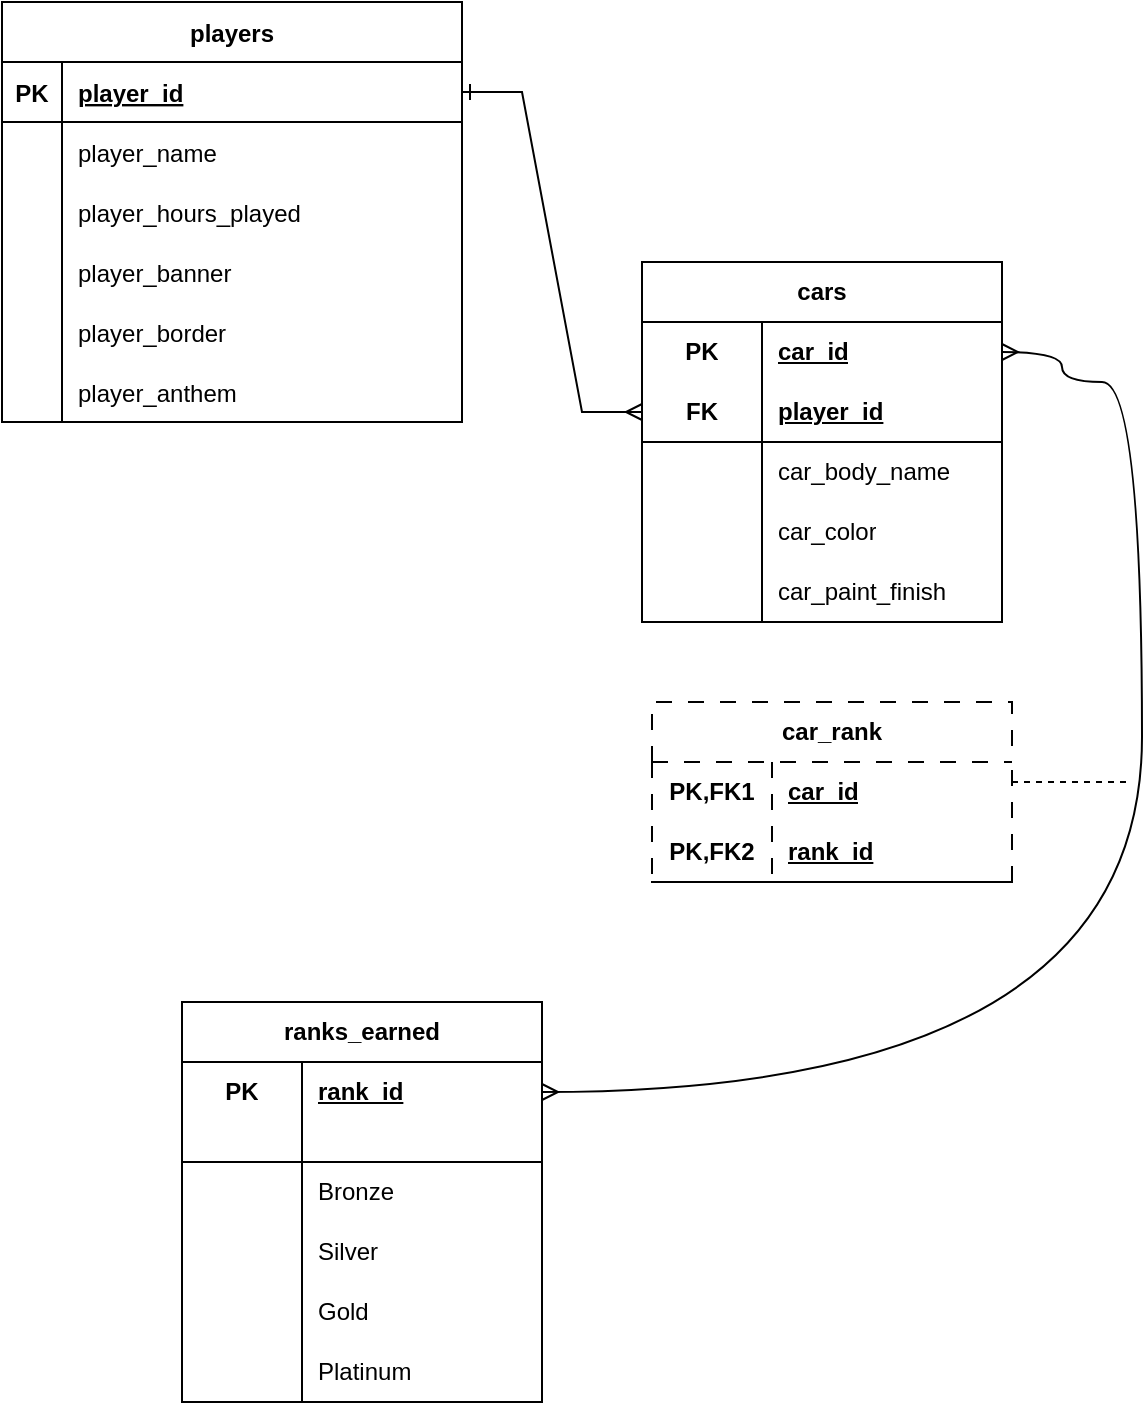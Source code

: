 <mxfile version="21.6.5" type="device">
  <diagram id="R2lEEEUBdFMjLlhIrx00" name="Page-1">
    <mxGraphModel dx="2268" dy="828" grid="1" gridSize="10" guides="1" tooltips="1" connect="1" arrows="1" fold="1" page="1" pageScale="1" pageWidth="850" pageHeight="1100" math="0" shadow="0" extFonts="Permanent Marker^https://fonts.googleapis.com/css?family=Permanent+Marker">
      <root>
        <mxCell id="0" />
        <mxCell id="1" parent="0" />
        <mxCell id="hbf2CQI7WmGa0Ki9Xwy0-67" value="players" style="shape=table;startSize=30;container=1;collapsible=1;childLayout=tableLayout;fixedRows=1;rowLines=0;fontStyle=1;align=center;resizeLast=1;" parent="1" vertex="1">
          <mxGeometry x="-580" y="30" width="230" height="210" as="geometry" />
        </mxCell>
        <mxCell id="hbf2CQI7WmGa0Ki9Xwy0-68" value="" style="shape=partialRectangle;collapsible=0;dropTarget=0;pointerEvents=0;fillColor=none;points=[[0,0.5],[1,0.5]];portConstraint=eastwest;top=0;left=0;right=0;bottom=1;" parent="hbf2CQI7WmGa0Ki9Xwy0-67" vertex="1">
          <mxGeometry y="30" width="230" height="30" as="geometry" />
        </mxCell>
        <mxCell id="hbf2CQI7WmGa0Ki9Xwy0-69" value="PK" style="shape=partialRectangle;overflow=hidden;connectable=0;fillColor=none;top=0;left=0;bottom=0;right=0;fontStyle=1;" parent="hbf2CQI7WmGa0Ki9Xwy0-68" vertex="1">
          <mxGeometry width="30" height="30" as="geometry">
            <mxRectangle width="30" height="30" as="alternateBounds" />
          </mxGeometry>
        </mxCell>
        <mxCell id="hbf2CQI7WmGa0Ki9Xwy0-70" value="player_id" style="shape=partialRectangle;overflow=hidden;connectable=0;fillColor=none;top=0;left=0;bottom=0;right=0;align=left;spacingLeft=6;fontStyle=5;" parent="hbf2CQI7WmGa0Ki9Xwy0-68" vertex="1">
          <mxGeometry x="30" width="200" height="30" as="geometry">
            <mxRectangle width="200" height="30" as="alternateBounds" />
          </mxGeometry>
        </mxCell>
        <mxCell id="hbf2CQI7WmGa0Ki9Xwy0-71" value="" style="shape=partialRectangle;collapsible=0;dropTarget=0;pointerEvents=0;fillColor=none;points=[[0,0.5],[1,0.5]];portConstraint=eastwest;top=0;left=0;right=0;bottom=0;" parent="hbf2CQI7WmGa0Ki9Xwy0-67" vertex="1">
          <mxGeometry y="60" width="230" height="30" as="geometry" />
        </mxCell>
        <mxCell id="hbf2CQI7WmGa0Ki9Xwy0-72" value="" style="shape=partialRectangle;overflow=hidden;connectable=0;fillColor=none;top=0;left=0;bottom=0;right=0;" parent="hbf2CQI7WmGa0Ki9Xwy0-71" vertex="1">
          <mxGeometry width="30" height="30" as="geometry">
            <mxRectangle width="30" height="30" as="alternateBounds" />
          </mxGeometry>
        </mxCell>
        <mxCell id="hbf2CQI7WmGa0Ki9Xwy0-73" value="player_name" style="shape=partialRectangle;overflow=hidden;connectable=0;fillColor=none;top=0;left=0;bottom=0;right=0;align=left;spacingLeft=6;" parent="hbf2CQI7WmGa0Ki9Xwy0-71" vertex="1">
          <mxGeometry x="30" width="200" height="30" as="geometry">
            <mxRectangle width="200" height="30" as="alternateBounds" />
          </mxGeometry>
        </mxCell>
        <mxCell id="hbf2CQI7WmGa0Ki9Xwy0-74" value="" style="shape=partialRectangle;collapsible=0;dropTarget=0;pointerEvents=0;fillColor=none;points=[[0,0.5],[1,0.5]];portConstraint=eastwest;top=0;left=0;right=0;bottom=0;" parent="hbf2CQI7WmGa0Ki9Xwy0-67" vertex="1">
          <mxGeometry y="90" width="230" height="30" as="geometry" />
        </mxCell>
        <mxCell id="hbf2CQI7WmGa0Ki9Xwy0-75" value="" style="shape=partialRectangle;overflow=hidden;connectable=0;fillColor=none;top=0;left=0;bottom=0;right=0;" parent="hbf2CQI7WmGa0Ki9Xwy0-74" vertex="1">
          <mxGeometry width="30" height="30" as="geometry">
            <mxRectangle width="30" height="30" as="alternateBounds" />
          </mxGeometry>
        </mxCell>
        <mxCell id="hbf2CQI7WmGa0Ki9Xwy0-76" value="player_hours_played" style="shape=partialRectangle;overflow=hidden;connectable=0;fillColor=none;top=0;left=0;bottom=0;right=0;align=left;spacingLeft=6;" parent="hbf2CQI7WmGa0Ki9Xwy0-74" vertex="1">
          <mxGeometry x="30" width="200" height="30" as="geometry">
            <mxRectangle width="200" height="30" as="alternateBounds" />
          </mxGeometry>
        </mxCell>
        <mxCell id="hbf2CQI7WmGa0Ki9Xwy0-77" value="" style="shape=partialRectangle;collapsible=0;dropTarget=0;pointerEvents=0;fillColor=none;points=[[0,0.5],[1,0.5]];portConstraint=eastwest;top=0;left=0;right=0;bottom=0;" parent="hbf2CQI7WmGa0Ki9Xwy0-67" vertex="1">
          <mxGeometry y="120" width="230" height="30" as="geometry" />
        </mxCell>
        <mxCell id="hbf2CQI7WmGa0Ki9Xwy0-78" value="" style="shape=partialRectangle;overflow=hidden;connectable=0;fillColor=none;top=0;left=0;bottom=0;right=0;" parent="hbf2CQI7WmGa0Ki9Xwy0-77" vertex="1">
          <mxGeometry width="30" height="30" as="geometry">
            <mxRectangle width="30" height="30" as="alternateBounds" />
          </mxGeometry>
        </mxCell>
        <mxCell id="hbf2CQI7WmGa0Ki9Xwy0-79" value="player_banner" style="shape=partialRectangle;overflow=hidden;connectable=0;fillColor=none;top=0;left=0;bottom=0;right=0;align=left;spacingLeft=6;" parent="hbf2CQI7WmGa0Ki9Xwy0-77" vertex="1">
          <mxGeometry x="30" width="200" height="30" as="geometry">
            <mxRectangle width="200" height="30" as="alternateBounds" />
          </mxGeometry>
        </mxCell>
        <mxCell id="hbf2CQI7WmGa0Ki9Xwy0-80" value="" style="shape=partialRectangle;collapsible=0;dropTarget=0;pointerEvents=0;fillColor=none;points=[[0,0.5],[1,0.5]];portConstraint=eastwest;top=0;left=0;right=0;bottom=0;" parent="hbf2CQI7WmGa0Ki9Xwy0-67" vertex="1">
          <mxGeometry y="150" width="230" height="30" as="geometry" />
        </mxCell>
        <mxCell id="hbf2CQI7WmGa0Ki9Xwy0-81" value="" style="shape=partialRectangle;overflow=hidden;connectable=0;fillColor=none;top=0;left=0;bottom=0;right=0;" parent="hbf2CQI7WmGa0Ki9Xwy0-80" vertex="1">
          <mxGeometry width="30" height="30" as="geometry">
            <mxRectangle width="30" height="30" as="alternateBounds" />
          </mxGeometry>
        </mxCell>
        <mxCell id="hbf2CQI7WmGa0Ki9Xwy0-82" value="player_border" style="shape=partialRectangle;overflow=hidden;connectable=0;fillColor=none;top=0;left=0;bottom=0;right=0;align=left;spacingLeft=6;" parent="hbf2CQI7WmGa0Ki9Xwy0-80" vertex="1">
          <mxGeometry x="30" width="200" height="30" as="geometry">
            <mxRectangle width="200" height="30" as="alternateBounds" />
          </mxGeometry>
        </mxCell>
        <mxCell id="hbf2CQI7WmGa0Ki9Xwy0-83" value="" style="shape=partialRectangle;collapsible=0;dropTarget=0;pointerEvents=0;fillColor=none;points=[[0,0.5],[1,0.5]];portConstraint=eastwest;top=0;left=0;right=0;bottom=0;" parent="hbf2CQI7WmGa0Ki9Xwy0-67" vertex="1">
          <mxGeometry y="180" width="230" height="30" as="geometry" />
        </mxCell>
        <mxCell id="hbf2CQI7WmGa0Ki9Xwy0-84" value="" style="shape=partialRectangle;overflow=hidden;connectable=0;fillColor=none;top=0;left=0;bottom=0;right=0;" parent="hbf2CQI7WmGa0Ki9Xwy0-83" vertex="1">
          <mxGeometry width="30" height="30" as="geometry">
            <mxRectangle width="30" height="30" as="alternateBounds" />
          </mxGeometry>
        </mxCell>
        <mxCell id="hbf2CQI7WmGa0Ki9Xwy0-85" value="player_anthem" style="shape=partialRectangle;overflow=hidden;connectable=0;fillColor=none;top=0;left=0;bottom=0;right=0;align=left;spacingLeft=6;" parent="hbf2CQI7WmGa0Ki9Xwy0-83" vertex="1">
          <mxGeometry x="30" width="200" height="30" as="geometry">
            <mxRectangle width="200" height="30" as="alternateBounds" />
          </mxGeometry>
        </mxCell>
        <mxCell id="hbf2CQI7WmGa0Ki9Xwy0-86" value="cars" style="shape=table;startSize=30;container=1;collapsible=1;childLayout=tableLayout;fixedRows=1;rowLines=0;fontStyle=1;align=center;resizeLast=1;html=1;whiteSpace=wrap;" parent="1" vertex="1">
          <mxGeometry x="-260" y="160" width="180" height="180" as="geometry" />
        </mxCell>
        <mxCell id="hbf2CQI7WmGa0Ki9Xwy0-87" value="" style="shape=tableRow;horizontal=0;startSize=0;swimlaneHead=0;swimlaneBody=0;fillColor=none;collapsible=0;dropTarget=0;points=[[0,0.5],[1,0.5]];portConstraint=eastwest;top=0;left=0;right=0;bottom=0;html=1;" parent="hbf2CQI7WmGa0Ki9Xwy0-86" vertex="1">
          <mxGeometry y="30" width="180" height="30" as="geometry" />
        </mxCell>
        <mxCell id="hbf2CQI7WmGa0Ki9Xwy0-88" value="PK" style="shape=partialRectangle;connectable=0;fillColor=none;top=0;left=0;bottom=0;right=0;fontStyle=1;overflow=hidden;html=1;whiteSpace=wrap;" parent="hbf2CQI7WmGa0Ki9Xwy0-87" vertex="1">
          <mxGeometry width="60" height="30" as="geometry">
            <mxRectangle width="60" height="30" as="alternateBounds" />
          </mxGeometry>
        </mxCell>
        <mxCell id="hbf2CQI7WmGa0Ki9Xwy0-89" value="car_id" style="shape=partialRectangle;connectable=0;fillColor=none;top=0;left=0;bottom=0;right=0;align=left;spacingLeft=6;fontStyle=5;overflow=hidden;html=1;whiteSpace=wrap;" parent="hbf2CQI7WmGa0Ki9Xwy0-87" vertex="1">
          <mxGeometry x="60" width="120" height="30" as="geometry">
            <mxRectangle width="120" height="30" as="alternateBounds" />
          </mxGeometry>
        </mxCell>
        <mxCell id="hbf2CQI7WmGa0Ki9Xwy0-90" value="" style="shape=tableRow;horizontal=0;startSize=0;swimlaneHead=0;swimlaneBody=0;fillColor=none;collapsible=0;dropTarget=0;points=[[0,0.5],[1,0.5]];portConstraint=eastwest;top=0;left=0;right=0;bottom=1;html=1;" parent="hbf2CQI7WmGa0Ki9Xwy0-86" vertex="1">
          <mxGeometry y="60" width="180" height="30" as="geometry" />
        </mxCell>
        <mxCell id="hbf2CQI7WmGa0Ki9Xwy0-91" value="FK" style="shape=partialRectangle;connectable=0;fillColor=none;top=0;left=0;bottom=0;right=0;fontStyle=1;overflow=hidden;html=1;whiteSpace=wrap;" parent="hbf2CQI7WmGa0Ki9Xwy0-90" vertex="1">
          <mxGeometry width="60" height="30" as="geometry">
            <mxRectangle width="60" height="30" as="alternateBounds" />
          </mxGeometry>
        </mxCell>
        <mxCell id="hbf2CQI7WmGa0Ki9Xwy0-92" value="player_id" style="shape=partialRectangle;connectable=0;fillColor=none;top=0;left=0;bottom=0;right=0;align=left;spacingLeft=6;fontStyle=5;overflow=hidden;html=1;whiteSpace=wrap;" parent="hbf2CQI7WmGa0Ki9Xwy0-90" vertex="1">
          <mxGeometry x="60" width="120" height="30" as="geometry">
            <mxRectangle width="120" height="30" as="alternateBounds" />
          </mxGeometry>
        </mxCell>
        <mxCell id="hbf2CQI7WmGa0Ki9Xwy0-93" value="" style="shape=tableRow;horizontal=0;startSize=0;swimlaneHead=0;swimlaneBody=0;fillColor=none;collapsible=0;dropTarget=0;points=[[0,0.5],[1,0.5]];portConstraint=eastwest;top=0;left=0;right=0;bottom=0;html=1;" parent="hbf2CQI7WmGa0Ki9Xwy0-86" vertex="1">
          <mxGeometry y="90" width="180" height="30" as="geometry" />
        </mxCell>
        <mxCell id="hbf2CQI7WmGa0Ki9Xwy0-94" value="" style="shape=partialRectangle;connectable=0;fillColor=none;top=0;left=0;bottom=0;right=0;editable=1;overflow=hidden;html=1;whiteSpace=wrap;" parent="hbf2CQI7WmGa0Ki9Xwy0-93" vertex="1">
          <mxGeometry width="60" height="30" as="geometry">
            <mxRectangle width="60" height="30" as="alternateBounds" />
          </mxGeometry>
        </mxCell>
        <mxCell id="hbf2CQI7WmGa0Ki9Xwy0-95" value="car_body_name" style="shape=partialRectangle;connectable=0;fillColor=none;top=0;left=0;bottom=0;right=0;align=left;spacingLeft=6;overflow=hidden;html=1;whiteSpace=wrap;" parent="hbf2CQI7WmGa0Ki9Xwy0-93" vertex="1">
          <mxGeometry x="60" width="120" height="30" as="geometry">
            <mxRectangle width="120" height="30" as="alternateBounds" />
          </mxGeometry>
        </mxCell>
        <mxCell id="hbf2CQI7WmGa0Ki9Xwy0-96" value="" style="shape=tableRow;horizontal=0;startSize=0;swimlaneHead=0;swimlaneBody=0;fillColor=none;collapsible=0;dropTarget=0;points=[[0,0.5],[1,0.5]];portConstraint=eastwest;top=0;left=0;right=0;bottom=0;html=1;" parent="hbf2CQI7WmGa0Ki9Xwy0-86" vertex="1">
          <mxGeometry y="120" width="180" height="30" as="geometry" />
        </mxCell>
        <mxCell id="hbf2CQI7WmGa0Ki9Xwy0-97" value="" style="shape=partialRectangle;connectable=0;fillColor=none;top=0;left=0;bottom=0;right=0;editable=1;overflow=hidden;html=1;whiteSpace=wrap;" parent="hbf2CQI7WmGa0Ki9Xwy0-96" vertex="1">
          <mxGeometry width="60" height="30" as="geometry">
            <mxRectangle width="60" height="30" as="alternateBounds" />
          </mxGeometry>
        </mxCell>
        <mxCell id="hbf2CQI7WmGa0Ki9Xwy0-98" value="car_color" style="shape=partialRectangle;connectable=0;fillColor=none;top=0;left=0;bottom=0;right=0;align=left;spacingLeft=6;overflow=hidden;html=1;whiteSpace=wrap;" parent="hbf2CQI7WmGa0Ki9Xwy0-96" vertex="1">
          <mxGeometry x="60" width="120" height="30" as="geometry">
            <mxRectangle width="120" height="30" as="alternateBounds" />
          </mxGeometry>
        </mxCell>
        <mxCell id="hbf2CQI7WmGa0Ki9Xwy0-99" value="" style="shape=tableRow;horizontal=0;startSize=0;swimlaneHead=0;swimlaneBody=0;fillColor=none;collapsible=0;dropTarget=0;points=[[0,0.5],[1,0.5]];portConstraint=eastwest;top=0;left=0;right=0;bottom=0;html=1;" parent="hbf2CQI7WmGa0Ki9Xwy0-86" vertex="1">
          <mxGeometry y="150" width="180" height="30" as="geometry" />
        </mxCell>
        <mxCell id="hbf2CQI7WmGa0Ki9Xwy0-100" value="" style="shape=partialRectangle;connectable=0;fillColor=none;top=0;left=0;bottom=0;right=0;editable=1;overflow=hidden;html=1;whiteSpace=wrap;" parent="hbf2CQI7WmGa0Ki9Xwy0-99" vertex="1">
          <mxGeometry width="60" height="30" as="geometry">
            <mxRectangle width="60" height="30" as="alternateBounds" />
          </mxGeometry>
        </mxCell>
        <mxCell id="hbf2CQI7WmGa0Ki9Xwy0-101" value="car_paint_finish" style="shape=partialRectangle;connectable=0;fillColor=none;top=0;left=0;bottom=0;right=0;align=left;spacingLeft=6;overflow=hidden;html=1;whiteSpace=wrap;" parent="hbf2CQI7WmGa0Ki9Xwy0-99" vertex="1">
          <mxGeometry x="60" width="120" height="30" as="geometry">
            <mxRectangle width="120" height="30" as="alternateBounds" />
          </mxGeometry>
        </mxCell>
        <mxCell id="hbf2CQI7WmGa0Ki9Xwy0-102" value="" style="edgeStyle=entityRelationEdgeStyle;fontSize=12;html=1;endArrow=ERmany;endFill=0;rounded=0;exitX=1;exitY=0.5;exitDx=0;exitDy=0;entryX=0;entryY=0.5;entryDx=0;entryDy=0;strokeColor=default;startArrow=ERone;startFill=0;" parent="1" source="hbf2CQI7WmGa0Ki9Xwy0-68" target="hbf2CQI7WmGa0Ki9Xwy0-90" edge="1">
          <mxGeometry width="100" height="100" relative="1" as="geometry">
            <mxPoint x="-445" y="420" as="sourcePoint" />
            <mxPoint x="-345" y="320" as="targetPoint" />
          </mxGeometry>
        </mxCell>
        <mxCell id="hbf2CQI7WmGa0Ki9Xwy0-103" value="ranks_earned" style="shape=table;startSize=30;container=1;collapsible=1;childLayout=tableLayout;fixedRows=1;rowLines=0;fontStyle=1;align=center;resizeLast=1;html=1;whiteSpace=wrap;" parent="1" vertex="1">
          <mxGeometry x="-490" y="530" width="180" height="200" as="geometry" />
        </mxCell>
        <mxCell id="hbf2CQI7WmGa0Ki9Xwy0-104" value="" style="shape=tableRow;horizontal=0;startSize=0;swimlaneHead=0;swimlaneBody=0;fillColor=none;collapsible=0;dropTarget=0;points=[[0,0.5],[1,0.5]];portConstraint=eastwest;top=0;left=0;right=0;bottom=0;html=1;" parent="hbf2CQI7WmGa0Ki9Xwy0-103" vertex="1">
          <mxGeometry y="30" width="180" height="30" as="geometry" />
        </mxCell>
        <mxCell id="hbf2CQI7WmGa0Ki9Xwy0-105" value="PK" style="shape=partialRectangle;connectable=0;fillColor=none;top=0;left=0;bottom=0;right=0;fontStyle=1;overflow=hidden;html=1;whiteSpace=wrap;" parent="hbf2CQI7WmGa0Ki9Xwy0-104" vertex="1">
          <mxGeometry width="60" height="30" as="geometry">
            <mxRectangle width="60" height="30" as="alternateBounds" />
          </mxGeometry>
        </mxCell>
        <mxCell id="hbf2CQI7WmGa0Ki9Xwy0-106" value="rank_id" style="shape=partialRectangle;connectable=0;fillColor=none;top=0;left=0;bottom=0;right=0;align=left;spacingLeft=6;fontStyle=5;overflow=hidden;html=1;whiteSpace=wrap;" parent="hbf2CQI7WmGa0Ki9Xwy0-104" vertex="1">
          <mxGeometry x="60" width="120" height="30" as="geometry">
            <mxRectangle width="120" height="30" as="alternateBounds" />
          </mxGeometry>
        </mxCell>
        <mxCell id="hbf2CQI7WmGa0Ki9Xwy0-107" value="" style="shape=tableRow;horizontal=0;startSize=0;swimlaneHead=0;swimlaneBody=0;fillColor=none;collapsible=0;dropTarget=0;points=[[0,0.5],[1,0.5]];portConstraint=eastwest;top=0;left=0;right=0;bottom=1;html=1;" parent="hbf2CQI7WmGa0Ki9Xwy0-103" vertex="1">
          <mxGeometry y="60" width="180" height="20" as="geometry" />
        </mxCell>
        <mxCell id="hbf2CQI7WmGa0Ki9Xwy0-108" value="" style="shape=partialRectangle;connectable=0;fillColor=none;top=0;left=0;bottom=0;right=0;fontStyle=1;overflow=hidden;html=1;whiteSpace=wrap;" parent="hbf2CQI7WmGa0Ki9Xwy0-107" vertex="1">
          <mxGeometry width="60" height="20" as="geometry">
            <mxRectangle width="60" height="20" as="alternateBounds" />
          </mxGeometry>
        </mxCell>
        <mxCell id="hbf2CQI7WmGa0Ki9Xwy0-109" value="" style="shape=partialRectangle;connectable=0;fillColor=none;top=0;left=0;bottom=0;right=0;align=left;spacingLeft=6;fontStyle=5;overflow=hidden;html=1;whiteSpace=wrap;" parent="hbf2CQI7WmGa0Ki9Xwy0-107" vertex="1">
          <mxGeometry x="60" width="120" height="20" as="geometry">
            <mxRectangle width="120" height="20" as="alternateBounds" />
          </mxGeometry>
        </mxCell>
        <mxCell id="hbf2CQI7WmGa0Ki9Xwy0-110" value="" style="shape=tableRow;horizontal=0;startSize=0;swimlaneHead=0;swimlaneBody=0;fillColor=none;collapsible=0;dropTarget=0;points=[[0,0.5],[1,0.5]];portConstraint=eastwest;top=0;left=0;right=0;bottom=0;html=1;" parent="hbf2CQI7WmGa0Ki9Xwy0-103" vertex="1">
          <mxGeometry y="80" width="180" height="30" as="geometry" />
        </mxCell>
        <mxCell id="hbf2CQI7WmGa0Ki9Xwy0-111" value="" style="shape=partialRectangle;connectable=0;fillColor=none;top=0;left=0;bottom=0;right=0;editable=1;overflow=hidden;html=1;whiteSpace=wrap;" parent="hbf2CQI7WmGa0Ki9Xwy0-110" vertex="1">
          <mxGeometry width="60" height="30" as="geometry">
            <mxRectangle width="60" height="30" as="alternateBounds" />
          </mxGeometry>
        </mxCell>
        <mxCell id="hbf2CQI7WmGa0Ki9Xwy0-112" value="Bronze" style="shape=partialRectangle;connectable=0;fillColor=none;top=0;left=0;bottom=0;right=0;align=left;spacingLeft=6;overflow=hidden;html=1;whiteSpace=wrap;" parent="hbf2CQI7WmGa0Ki9Xwy0-110" vertex="1">
          <mxGeometry x="60" width="120" height="30" as="geometry">
            <mxRectangle width="120" height="30" as="alternateBounds" />
          </mxGeometry>
        </mxCell>
        <mxCell id="hbf2CQI7WmGa0Ki9Xwy0-113" value="" style="shape=tableRow;horizontal=0;startSize=0;swimlaneHead=0;swimlaneBody=0;fillColor=none;collapsible=0;dropTarget=0;points=[[0,0.5],[1,0.5]];portConstraint=eastwest;top=0;left=0;right=0;bottom=0;html=1;" parent="hbf2CQI7WmGa0Ki9Xwy0-103" vertex="1">
          <mxGeometry y="110" width="180" height="30" as="geometry" />
        </mxCell>
        <mxCell id="hbf2CQI7WmGa0Ki9Xwy0-114" value="" style="shape=partialRectangle;connectable=0;fillColor=none;top=0;left=0;bottom=0;right=0;editable=1;overflow=hidden;html=1;whiteSpace=wrap;" parent="hbf2CQI7WmGa0Ki9Xwy0-113" vertex="1">
          <mxGeometry width="60" height="30" as="geometry">
            <mxRectangle width="60" height="30" as="alternateBounds" />
          </mxGeometry>
        </mxCell>
        <mxCell id="hbf2CQI7WmGa0Ki9Xwy0-115" value="Silver" style="shape=partialRectangle;connectable=0;fillColor=none;top=0;left=0;bottom=0;right=0;align=left;spacingLeft=6;overflow=hidden;html=1;whiteSpace=wrap;" parent="hbf2CQI7WmGa0Ki9Xwy0-113" vertex="1">
          <mxGeometry x="60" width="120" height="30" as="geometry">
            <mxRectangle width="120" height="30" as="alternateBounds" />
          </mxGeometry>
        </mxCell>
        <mxCell id="hbf2CQI7WmGa0Ki9Xwy0-116" value="" style="shape=tableRow;horizontal=0;startSize=0;swimlaneHead=0;swimlaneBody=0;fillColor=none;collapsible=0;dropTarget=0;points=[[0,0.5],[1,0.5]];portConstraint=eastwest;top=0;left=0;right=0;bottom=0;html=1;" parent="hbf2CQI7WmGa0Ki9Xwy0-103" vertex="1">
          <mxGeometry y="140" width="180" height="30" as="geometry" />
        </mxCell>
        <mxCell id="hbf2CQI7WmGa0Ki9Xwy0-117" value="" style="shape=partialRectangle;connectable=0;fillColor=none;top=0;left=0;bottom=0;right=0;editable=1;overflow=hidden;html=1;whiteSpace=wrap;" parent="hbf2CQI7WmGa0Ki9Xwy0-116" vertex="1">
          <mxGeometry width="60" height="30" as="geometry">
            <mxRectangle width="60" height="30" as="alternateBounds" />
          </mxGeometry>
        </mxCell>
        <mxCell id="hbf2CQI7WmGa0Ki9Xwy0-118" value="Gold" style="shape=partialRectangle;connectable=0;fillColor=none;top=0;left=0;bottom=0;right=0;align=left;spacingLeft=6;overflow=hidden;html=1;whiteSpace=wrap;" parent="hbf2CQI7WmGa0Ki9Xwy0-116" vertex="1">
          <mxGeometry x="60" width="120" height="30" as="geometry">
            <mxRectangle width="120" height="30" as="alternateBounds" />
          </mxGeometry>
        </mxCell>
        <mxCell id="hbf2CQI7WmGa0Ki9Xwy0-119" value="" style="shape=tableRow;horizontal=0;startSize=0;swimlaneHead=0;swimlaneBody=0;fillColor=none;collapsible=0;dropTarget=0;points=[[0,0.5],[1,0.5]];portConstraint=eastwest;top=0;left=0;right=0;bottom=0;html=1;" parent="hbf2CQI7WmGa0Ki9Xwy0-103" vertex="1">
          <mxGeometry y="170" width="180" height="30" as="geometry" />
        </mxCell>
        <mxCell id="hbf2CQI7WmGa0Ki9Xwy0-120" value="" style="shape=partialRectangle;connectable=0;fillColor=none;top=0;left=0;bottom=0;right=0;editable=1;overflow=hidden;html=1;whiteSpace=wrap;" parent="hbf2CQI7WmGa0Ki9Xwy0-119" vertex="1">
          <mxGeometry width="60" height="30" as="geometry">
            <mxRectangle width="60" height="30" as="alternateBounds" />
          </mxGeometry>
        </mxCell>
        <mxCell id="hbf2CQI7WmGa0Ki9Xwy0-121" value="Platinum" style="shape=partialRectangle;connectable=0;fillColor=none;top=0;left=0;bottom=0;right=0;align=left;spacingLeft=6;overflow=hidden;html=1;whiteSpace=wrap;" parent="hbf2CQI7WmGa0Ki9Xwy0-119" vertex="1">
          <mxGeometry x="60" width="120" height="30" as="geometry">
            <mxRectangle width="120" height="30" as="alternateBounds" />
          </mxGeometry>
        </mxCell>
        <mxCell id="hbf2CQI7WmGa0Ki9Xwy0-123" value="" style="shape=partialRectangle;connectable=0;fillColor=none;top=0;left=0;bottom=0;right=0;fontStyle=1;overflow=hidden;html=1;whiteSpace=wrap;" parent="1" vertex="1">
          <mxGeometry x="-315" y="230" width="60" height="30" as="geometry">
            <mxRectangle width="60" height="30" as="alternateBounds" />
          </mxGeometry>
        </mxCell>
        <mxCell id="hbf2CQI7WmGa0Ki9Xwy0-124" value="" style="edgeStyle=orthogonalEdgeStyle;fontSize=12;html=1;endArrow=ERmany;startArrow=ERmany;rounded=0;exitX=1;exitY=0.5;exitDx=0;exitDy=0;entryX=1;entryY=0.5;entryDx=0;entryDy=0;curved=1;" parent="1" source="hbf2CQI7WmGa0Ki9Xwy0-87" target="hbf2CQI7WmGa0Ki9Xwy0-104" edge="1">
          <mxGeometry width="100" height="100" relative="1" as="geometry">
            <mxPoint x="-105" y="230" as="sourcePoint" />
            <mxPoint x="-115" y="680" as="targetPoint" />
            <Array as="points">
              <mxPoint x="-50" y="205" />
              <mxPoint x="-50" y="220" />
              <mxPoint x="-10" y="220" />
              <mxPoint x="-10" y="575" />
            </Array>
          </mxGeometry>
        </mxCell>
        <mxCell id="hbf2CQI7WmGa0Ki9Xwy0-125" value="car_rank" style="shape=table;startSize=30;container=1;collapsible=1;childLayout=tableLayout;fixedRows=1;rowLines=0;fontStyle=1;align=center;resizeLast=1;html=1;whiteSpace=wrap;dashed=1;dashPattern=8 8;" parent="1" vertex="1">
          <mxGeometry x="-255" y="380" width="180" height="90" as="geometry" />
        </mxCell>
        <mxCell id="hbf2CQI7WmGa0Ki9Xwy0-126" value="" style="shape=tableRow;horizontal=0;startSize=0;swimlaneHead=0;swimlaneBody=0;fillColor=none;collapsible=0;dropTarget=0;points=[[0,0.5],[1,0.5]];portConstraint=eastwest;top=0;left=0;right=0;bottom=0;html=1;" parent="hbf2CQI7WmGa0Ki9Xwy0-125" vertex="1">
          <mxGeometry y="30" width="180" height="30" as="geometry" />
        </mxCell>
        <mxCell id="hbf2CQI7WmGa0Ki9Xwy0-127" value="PK,FK1" style="shape=partialRectangle;connectable=0;fillColor=none;top=0;left=0;bottom=0;right=0;fontStyle=1;overflow=hidden;html=1;whiteSpace=wrap;" parent="hbf2CQI7WmGa0Ki9Xwy0-126" vertex="1">
          <mxGeometry width="60" height="30" as="geometry">
            <mxRectangle width="60" height="30" as="alternateBounds" />
          </mxGeometry>
        </mxCell>
        <mxCell id="hbf2CQI7WmGa0Ki9Xwy0-128" value="car_id" style="shape=partialRectangle;connectable=0;fillColor=none;top=0;left=0;bottom=0;right=0;align=left;spacingLeft=6;fontStyle=5;overflow=hidden;html=1;whiteSpace=wrap;" parent="hbf2CQI7WmGa0Ki9Xwy0-126" vertex="1">
          <mxGeometry x="60" width="120" height="30" as="geometry">
            <mxRectangle width="120" height="30" as="alternateBounds" />
          </mxGeometry>
        </mxCell>
        <mxCell id="hbf2CQI7WmGa0Ki9Xwy0-129" value="" style="shape=tableRow;horizontal=0;startSize=0;swimlaneHead=0;swimlaneBody=0;fillColor=none;collapsible=0;dropTarget=0;points=[[0,0.5],[1,0.5]];portConstraint=eastwest;top=0;left=0;right=0;bottom=1;html=1;" parent="hbf2CQI7WmGa0Ki9Xwy0-125" vertex="1">
          <mxGeometry y="60" width="180" height="30" as="geometry" />
        </mxCell>
        <mxCell id="hbf2CQI7WmGa0Ki9Xwy0-130" value="PK,FK2" style="shape=partialRectangle;connectable=0;fillColor=none;top=0;left=0;bottom=0;right=0;fontStyle=1;overflow=hidden;html=1;whiteSpace=wrap;" parent="hbf2CQI7WmGa0Ki9Xwy0-129" vertex="1">
          <mxGeometry width="60" height="30" as="geometry">
            <mxRectangle width="60" height="30" as="alternateBounds" />
          </mxGeometry>
        </mxCell>
        <mxCell id="hbf2CQI7WmGa0Ki9Xwy0-131" value="rank_id" style="shape=partialRectangle;connectable=0;fillColor=none;top=0;left=0;bottom=0;right=0;align=left;spacingLeft=6;fontStyle=5;overflow=hidden;html=1;whiteSpace=wrap;" parent="hbf2CQI7WmGa0Ki9Xwy0-129" vertex="1">
          <mxGeometry x="60" width="120" height="30" as="geometry">
            <mxRectangle width="120" height="30" as="alternateBounds" />
          </mxGeometry>
        </mxCell>
        <mxCell id="hbf2CQI7WmGa0Ki9Xwy0-132" value="" style="endArrow=none;dashed=1;html=1;rounded=0;" parent="1" edge="1">
          <mxGeometry width="50" height="50" relative="1" as="geometry">
            <mxPoint x="-75" y="420" as="sourcePoint" />
            <mxPoint x="-15" y="420" as="targetPoint" />
          </mxGeometry>
        </mxCell>
      </root>
    </mxGraphModel>
  </diagram>
</mxfile>
